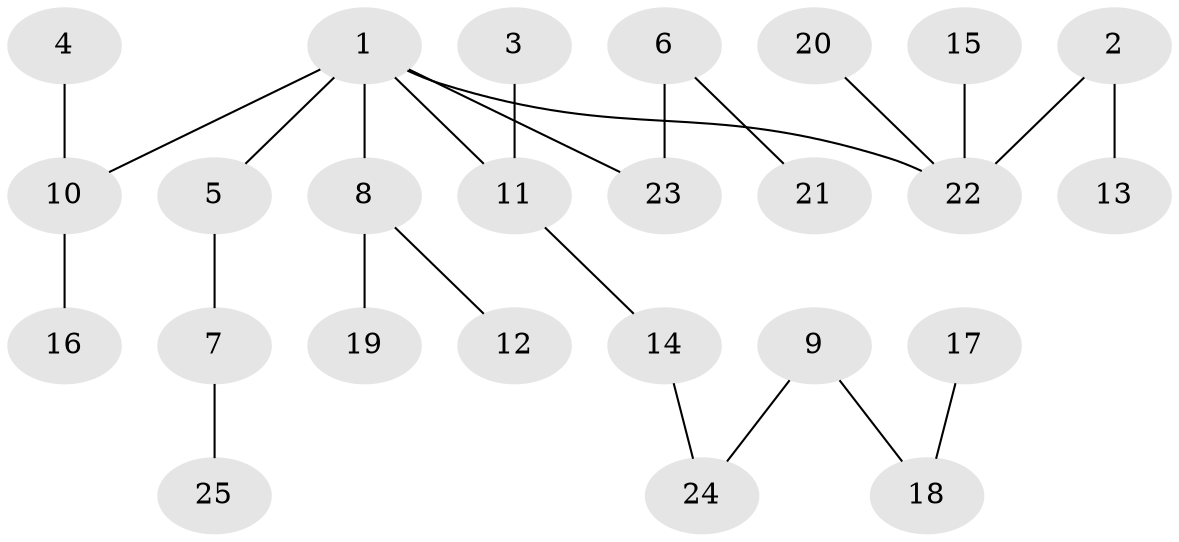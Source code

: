 // original degree distribution, {5: 0.024096385542168676, 6: 0.012048192771084338, 3: 0.10843373493975904, 4: 0.07228915662650602, 2: 0.3132530120481928, 7: 0.012048192771084338, 1: 0.4578313253012048}
// Generated by graph-tools (version 1.1) at 2025/37/03/04/25 23:37:22]
// undirected, 25 vertices, 24 edges
graph export_dot {
  node [color=gray90,style=filled];
  1;
  2;
  3;
  4;
  5;
  6;
  7;
  8;
  9;
  10;
  11;
  12;
  13;
  14;
  15;
  16;
  17;
  18;
  19;
  20;
  21;
  22;
  23;
  24;
  25;
  1 -- 5 [weight=1.0];
  1 -- 8 [weight=1.0];
  1 -- 10 [weight=1.0];
  1 -- 11 [weight=1.0];
  1 -- 22 [weight=1.0];
  1 -- 23 [weight=1.0];
  2 -- 13 [weight=1.0];
  2 -- 22 [weight=1.0];
  3 -- 11 [weight=1.0];
  4 -- 10 [weight=1.0];
  5 -- 7 [weight=1.0];
  6 -- 21 [weight=1.0];
  6 -- 23 [weight=1.0];
  7 -- 25 [weight=1.0];
  8 -- 12 [weight=1.0];
  8 -- 19 [weight=1.0];
  9 -- 18 [weight=1.0];
  9 -- 24 [weight=1.0];
  10 -- 16 [weight=1.0];
  11 -- 14 [weight=1.0];
  14 -- 24 [weight=1.0];
  15 -- 22 [weight=1.0];
  17 -- 18 [weight=1.0];
  20 -- 22 [weight=1.0];
}
